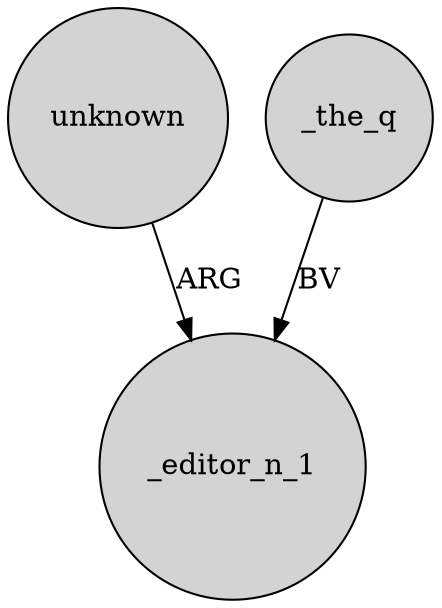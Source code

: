 digraph {
	node [shape=circle style=filled]
	unknown -> _editor_n_1 [label=ARG]
	_the_q -> _editor_n_1 [label=BV]
}
